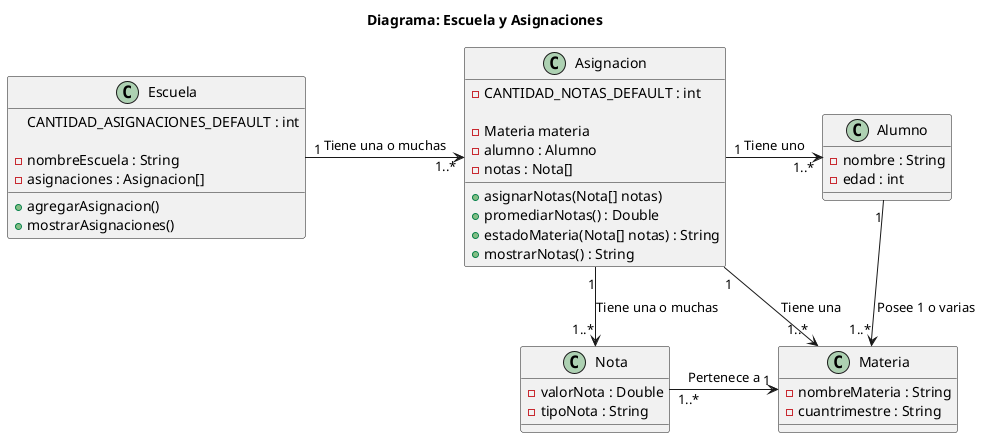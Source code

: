 @startuml

Title Diagrama: Escuela y Asignaciones

class Escuela{
	 CANTIDAD_ASIGNACIONES_DEFAULT : int
	 
	 -nombreEscuela : String
	 -asignaciones : Asignacion[]
	 	 
	 +agregarAsignacion()
	 +mostrarAsignaciones()
}


class Asignacion{
	 -CANTIDAD_NOTAS_DEFAULT : int
	 
	 -Materia materia
	 -alumno : Alumno
	 -notas : Nota[]

	 +asignarNotas(Nota[] notas)
	 +promediarNotas() : Double
	 +estadoMateria(Nota[] notas) : String
	 +mostrarNotas() : String
}

class Nota{
	-valorNota : Double 
	-tipoNota : String
}


class Alumno{
	-nombre : String
	-edad : int
}


class Materia{
	-nombreMateria : String
	-cuantrimestre : String 
}


Escuela "1" -right-> "1..*" Asignacion : Tiene una o muchas
Asignacion "1" -right-> "1..*" Alumno : Tiene uno
Asignacion "1" -down-> "1..*" Materia : Tiene una
Nota "1..*" -right-> "1" Materia : Pertenece a
Asignacion "1" --> "1..*" Nota : Tiene una o muchas
Alumno "1"-->"1..*" Materia  : Posee 1 o varias





@enduml